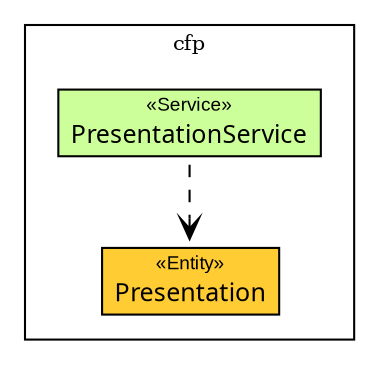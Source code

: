 
	
digraph G {             
	fontsize = 10        
	node [                          
		fontsize = 10                
		fontname="arial"
		shape=plaintext
	     ]        
	     
	edge [                            
		fontsize = 10        
	     ]        
	
	
	
		subgraph clustercfp {
			label = "cfp"  
			
				
					
	PresentationService [label=<<table border="0" cellborder="1" cellspacing="0" cellpadding="0" port="p" bgcolor="#CCFF99" >
	<tr><td>
	<table border="0" cellspacing="1" cellpadding="1">
		<tr><td> &laquo;Service&raquo; </td></tr>
		<tr><td><font face="arialbd"  point-size="12.0"> PresentationService </font></td></tr>
	</table></td></tr>
	</table>>, fontname="arial", fontcolor="black", fontsize=9.0];

					
				
				







	Presentation [label=<<table border="0" cellborder="1" cellspacing="0" cellpadding="0" port="p" bgcolor="#FFCC33">
	<tr><td>
	<table border="0" cellspacing="1" cellpadding="1">
		<tr><td> &laquo;Entity&raquo; </td></tr>
		<tr><td><font face="arialbd"  point-size="12.0"> Presentation </font></td></tr>
	</table></td></tr>
	
	
	
	
	</table>>, fontname="arial", fontcolor="black", fontsize=9.0];






			
		}
	

	
		
	edge [arrowhead = "empty"]

		
		
	edge [arrowhead = "none"]

		
		
			
	
		edge [arrowtail="none" arrowhead = "open" headlabel = "" taillabel = "" style = "dashed"]
		
				PresentationService -> Presentation
		
	

		
	
	
	}
	
